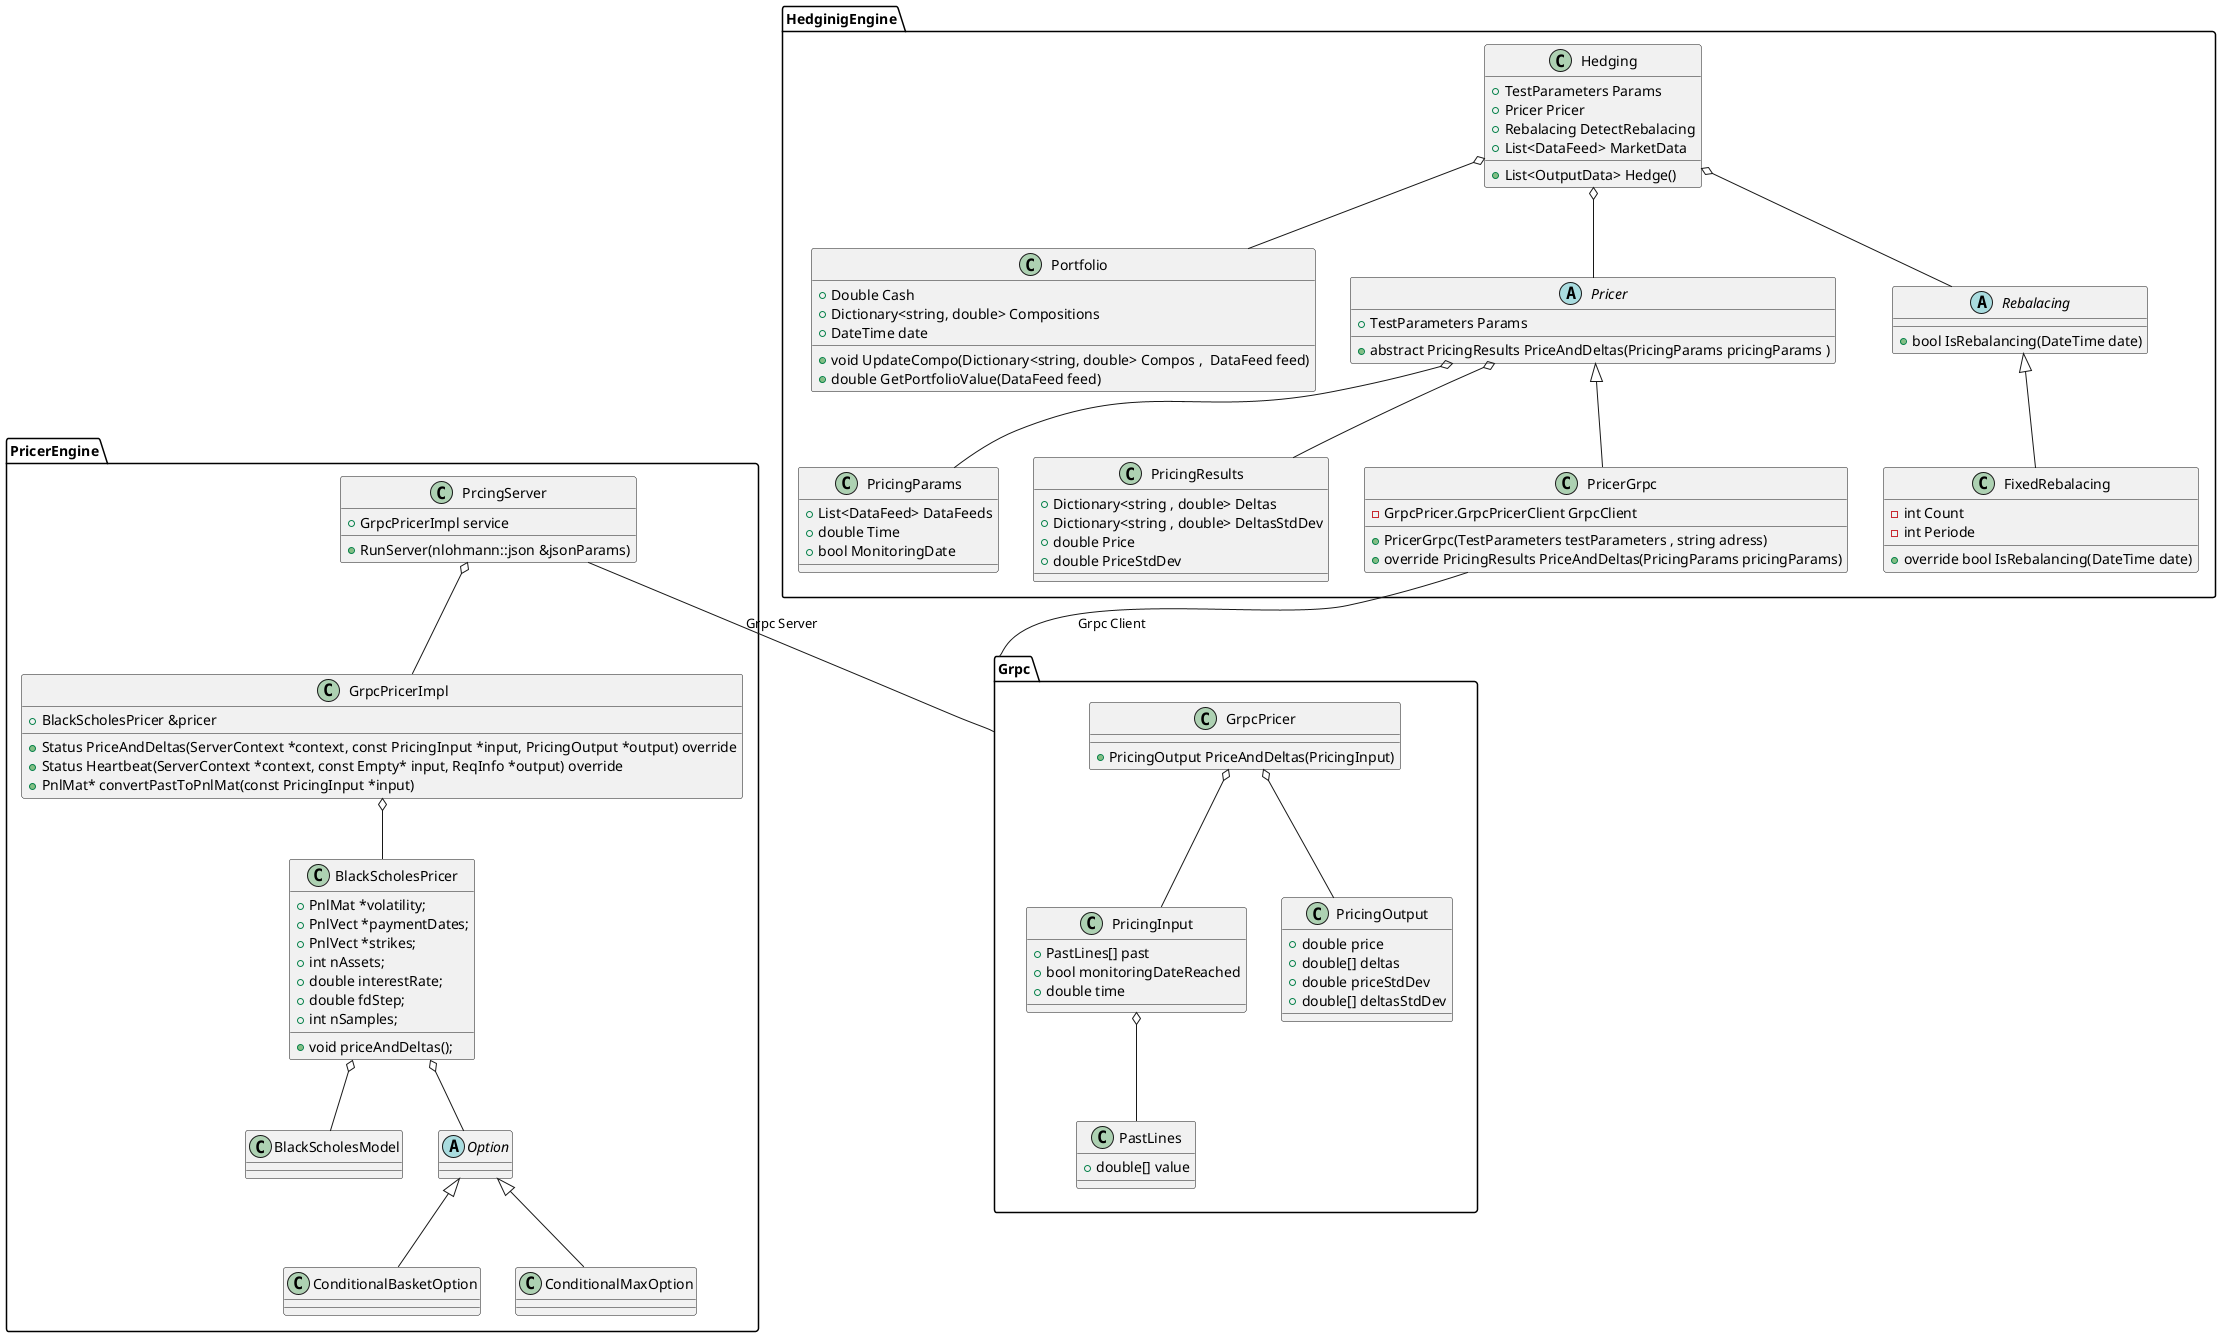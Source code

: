 @startuml archi




' package MultiCashFlowCommon  {

'     class DataFeed {
'         +  Dictionary<string, double> PriceList 
'         + DateTime Date 
'     }

'     class OutputData {
'         + DateTime Date
'         + double Value
'         + Double[] Deltas
'         +  Double[] DeltasStdDev
'         +  double Price
'         + double PriceStdDev
'     }

'     class TestParameters {

'     }

' }


package HedginigEngine {
    class Portfolio {
        + Double Cash 
        + Dictionary<string, double> Compositions
        + DateTime date 
        + void UpdateCompo(Dictionary<string, double> Compos ,  DataFeed feed)
        + double GetPortfolioValue(DataFeed feed)
    }


    abstract class Pricer {
        + TestParameters Params
        + abstract PricingResults PriceAndDeltas(PricingParams pricingParams ) 
    }

    class PricingParams {
        +  List<DataFeed> DataFeeds
        + double Time 
        + bool MonitoringDate
    }

    class  PricingResults {
        + Dictionary<string , double> Deltas 
        + Dictionary<string , double> DeltasStdDev 
        + double Price 
        + double PriceStdDev 
    }  

    Pricer o-- PricingParams
    Pricer o-- PricingResults


    class PricerGrpc {
        - GrpcPricer.GrpcPricerClient GrpcClient
        + PricerGrpc(TestParameters testParameters , string adress)
        + override PricingResults PriceAndDeltas(PricingParams pricingParams)

    }

    Pricer <|-- PricerGrpc 


    abstract class  Rebalacing  {
        + bool IsRebalancing(DateTime date)
    }

    class FixedRebalacing {
        - int Count 
        - int Periode 
        + override bool IsRebalancing(DateTime date)
    }

    Rebalacing <|-- FixedRebalacing

    class Hedging {
        + TestParameters Params 
        + Pricer Pricer 
        + Rebalacing DetectRebalacing
        + List<DataFeed> MarketData 

        + List<OutputData> Hedge()
    }

    Hedging o-- Pricer 
    Hedging o-- Portfolio 
    Hedging o-- Rebalacing 


}


package Grpc {

    class GrpcPricer {
        + PricingOutput PriceAndDeltas(PricingInput)
    }

    class PricingInput {
        + PastLines[] past 
        + bool monitoringDateReached
        + double time 
    }

    class PastLines {
        + double[] value 
    }

    class PricingOutput {
        + double price 
        + double[] deltas 
        + double priceStdDev 
        + double[] deltasStdDev
    }

    GrpcPricer o-- PricingInput 
    GrpcPricer o-- PricingOutput 

    PricingInput o-- PastLines 


}



package PricerEngine {
    
    class PrcingServer {
        + GrpcPricerImpl service
        + RunServer(nlohmann::json &jsonParams)

    }

    class GrpcPricerImpl {
        + BlackScholesPricer &pricer
        +  Status PriceAndDeltas(ServerContext *context, const PricingInput *input, PricingOutput *output) override 
        +  Status Heartbeat(ServerContext *context, const Empty* input, ReqInfo *output) override
        + PnlMat* convertPastToPnlMat(const PricingInput *input)
    }


    class BlackScholesPricer {
        + PnlMat *volatility;
        + PnlVect *paymentDates;
        + PnlVect *strikes;
        + int nAssets;
        + double interestRate;
        + double fdStep;
        + int nSamples;
        + void priceAndDeltas();
    }

    class BlackScholesModel {

    }

    abstract class Option {

    }

    class ConditionalBasketOption {

    }

    class ConditionalMaxOption {

    }

    BlackScholesPricer o-- BlackScholesModel
    BlackScholesPricer o-- Option
    PrcingServer o-- GrpcPricerImpl
    GrpcPricerImpl o-- BlackScholesPricer
    Option <|-- ConditionalBasketOption
    Option <|-- ConditionalMaxOption

    
}


PricerGrpc -- Grpc :  Grpc Client 

PrcingServer -- Grpc : Grpc Server 

@enduml